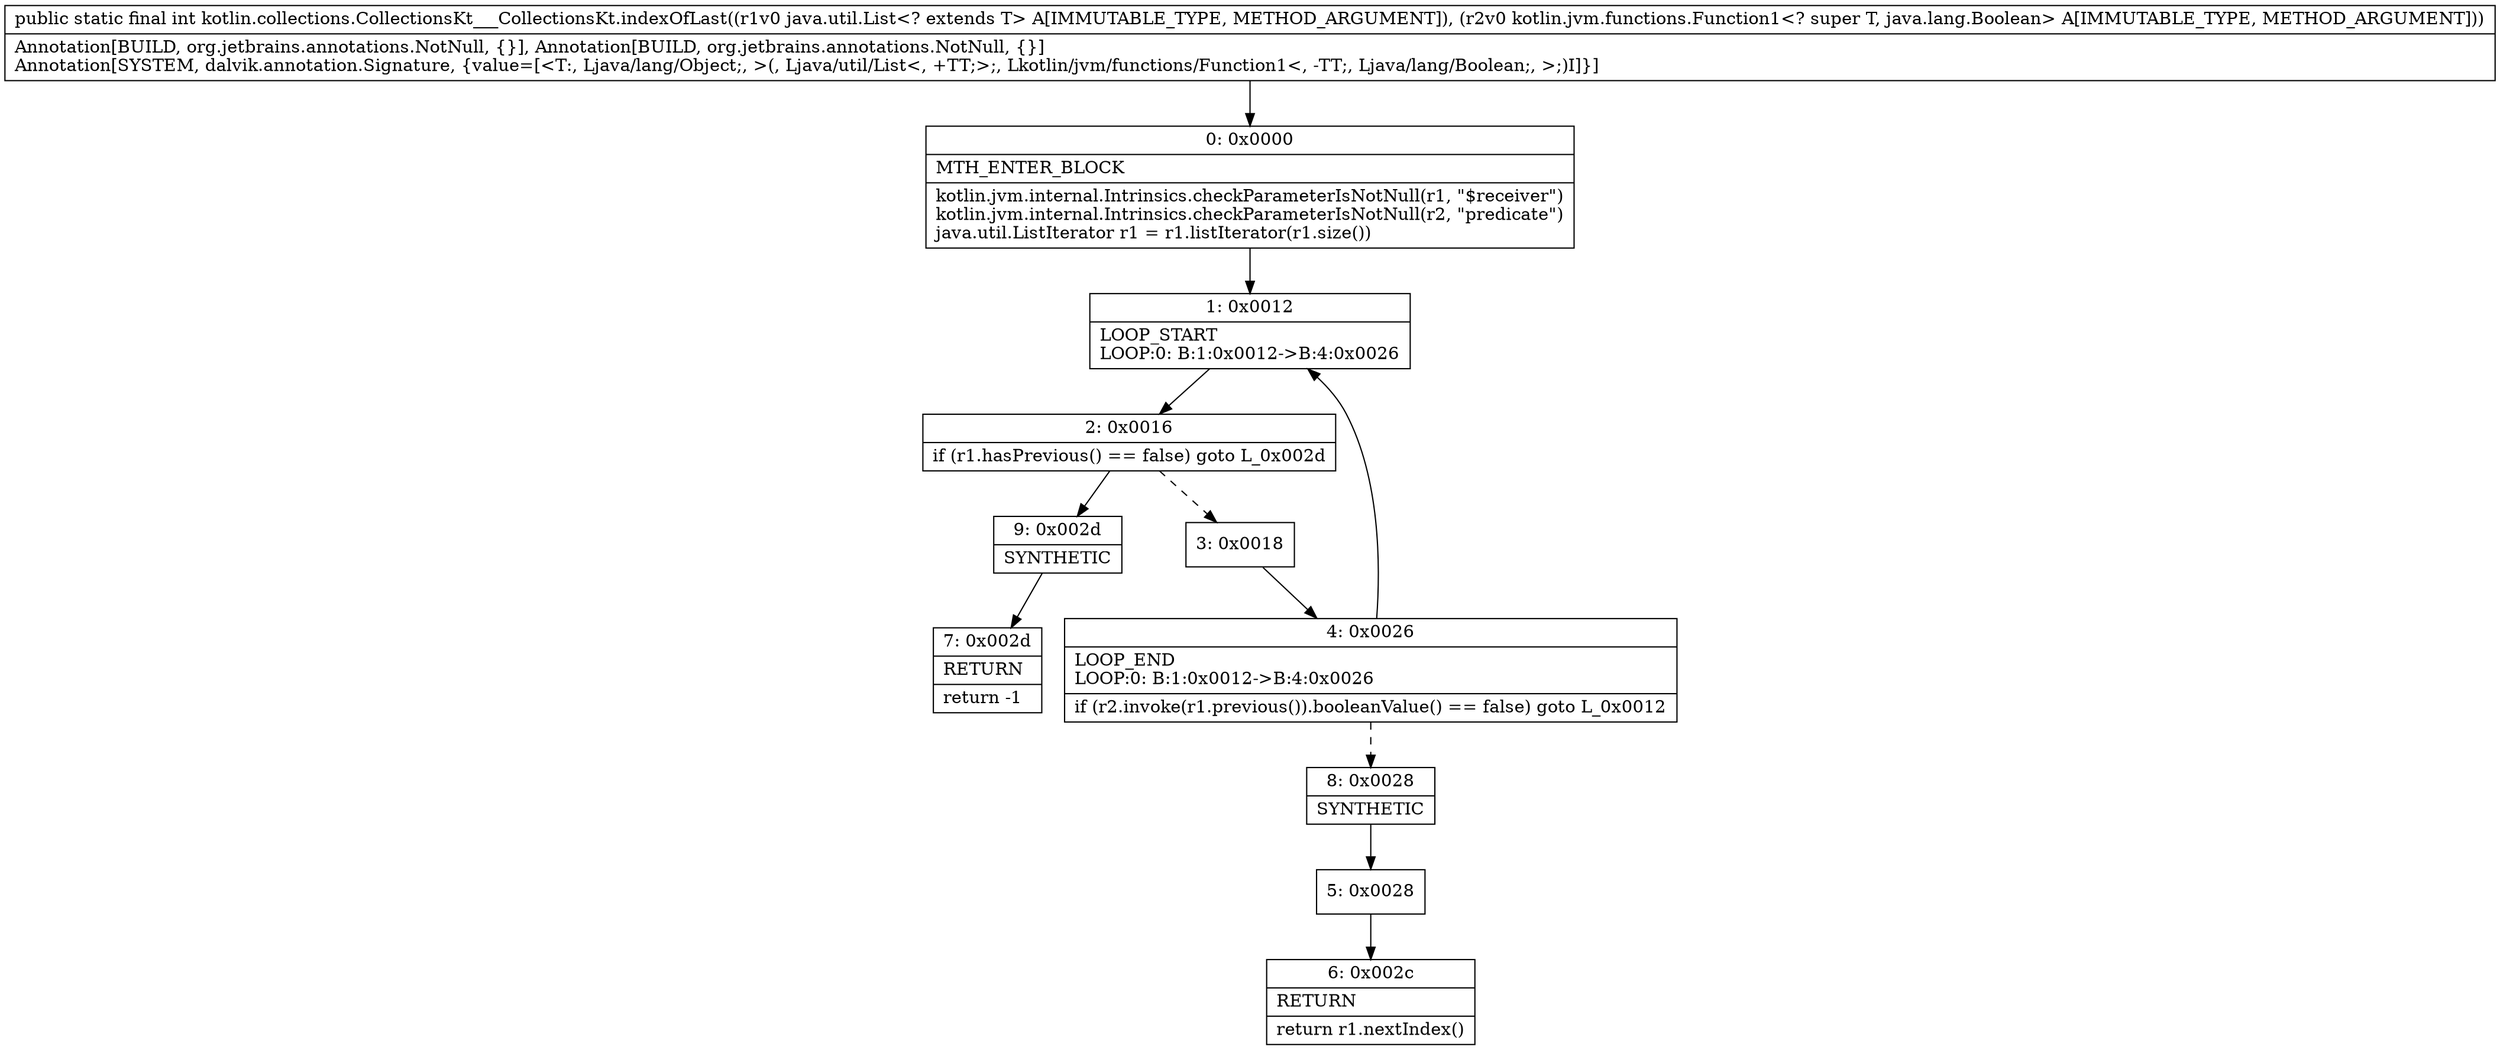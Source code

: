 digraph "CFG forkotlin.collections.CollectionsKt___CollectionsKt.indexOfLast(Ljava\/util\/List;Lkotlin\/jvm\/functions\/Function1;)I" {
Node_0 [shape=record,label="{0\:\ 0x0000|MTH_ENTER_BLOCK\l|kotlin.jvm.internal.Intrinsics.checkParameterIsNotNull(r1, \"$receiver\")\lkotlin.jvm.internal.Intrinsics.checkParameterIsNotNull(r2, \"predicate\")\ljava.util.ListIterator r1 = r1.listIterator(r1.size())\l}"];
Node_1 [shape=record,label="{1\:\ 0x0012|LOOP_START\lLOOP:0: B:1:0x0012\-\>B:4:0x0026\l}"];
Node_2 [shape=record,label="{2\:\ 0x0016|if (r1.hasPrevious() == false) goto L_0x002d\l}"];
Node_3 [shape=record,label="{3\:\ 0x0018}"];
Node_4 [shape=record,label="{4\:\ 0x0026|LOOP_END\lLOOP:0: B:1:0x0012\-\>B:4:0x0026\l|if (r2.invoke(r1.previous()).booleanValue() == false) goto L_0x0012\l}"];
Node_5 [shape=record,label="{5\:\ 0x0028}"];
Node_6 [shape=record,label="{6\:\ 0x002c|RETURN\l|return r1.nextIndex()\l}"];
Node_7 [shape=record,label="{7\:\ 0x002d|RETURN\l|return \-1\l}"];
Node_8 [shape=record,label="{8\:\ 0x0028|SYNTHETIC\l}"];
Node_9 [shape=record,label="{9\:\ 0x002d|SYNTHETIC\l}"];
MethodNode[shape=record,label="{public static final int kotlin.collections.CollectionsKt___CollectionsKt.indexOfLast((r1v0 java.util.List\<? extends T\> A[IMMUTABLE_TYPE, METHOD_ARGUMENT]), (r2v0 kotlin.jvm.functions.Function1\<? super T, java.lang.Boolean\> A[IMMUTABLE_TYPE, METHOD_ARGUMENT]))  | Annotation[BUILD, org.jetbrains.annotations.NotNull, \{\}], Annotation[BUILD, org.jetbrains.annotations.NotNull, \{\}]\lAnnotation[SYSTEM, dalvik.annotation.Signature, \{value=[\<T:, Ljava\/lang\/Object;, \>(, Ljava\/util\/List\<, +TT;\>;, Lkotlin\/jvm\/functions\/Function1\<, \-TT;, Ljava\/lang\/Boolean;, \>;)I]\}]\l}"];
MethodNode -> Node_0;
Node_0 -> Node_1;
Node_1 -> Node_2;
Node_2 -> Node_3[style=dashed];
Node_2 -> Node_9;
Node_3 -> Node_4;
Node_4 -> Node_1;
Node_4 -> Node_8[style=dashed];
Node_5 -> Node_6;
Node_8 -> Node_5;
Node_9 -> Node_7;
}

